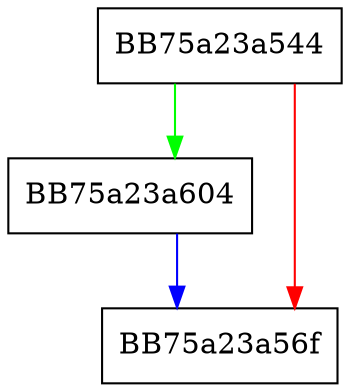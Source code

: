 digraph invalid_opc {
  node [shape="box"];
  graph [splines=ortho];
  BB75a23a544 -> BB75a23a604 [color="green"];
  BB75a23a544 -> BB75a23a56f [color="red"];
  BB75a23a604 -> BB75a23a56f [color="blue"];
}